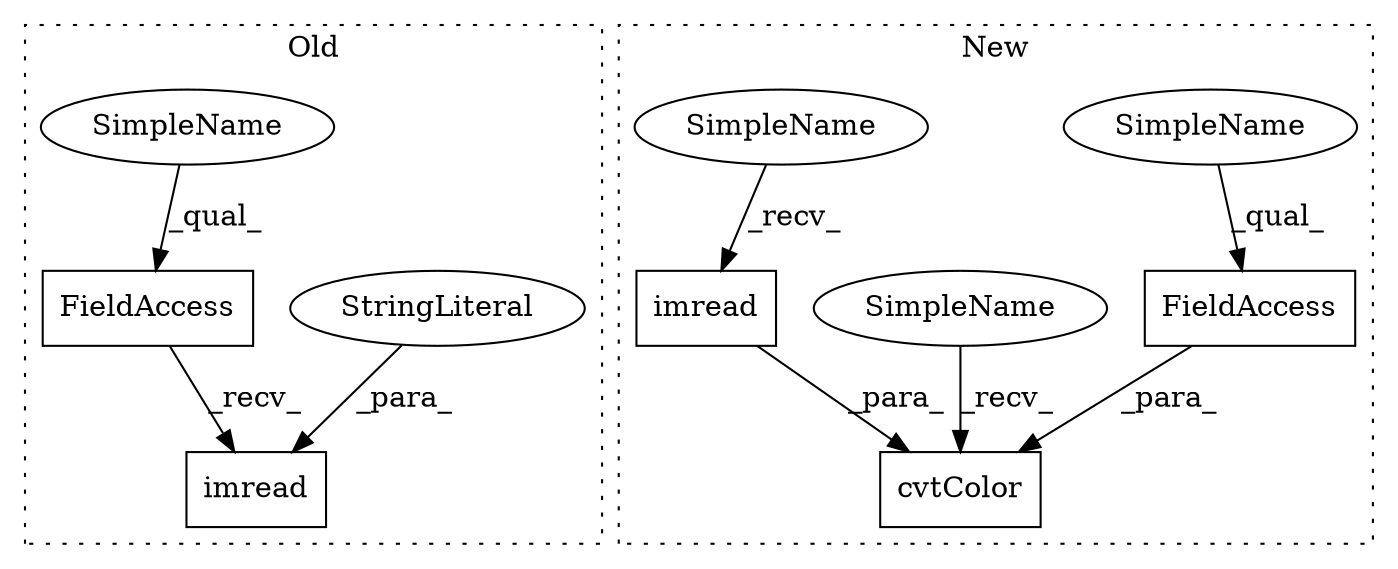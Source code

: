 digraph G {
subgraph cluster0 {
1 [label="imread" a="32" s="2401,2422" l="7,1" shape="box"];
3 [label="StringLiteral" a="45" s="2417" l="5" shape="ellipse"];
5 [label="FieldAccess" a="22" s="2390" l="10" shape="box"];
7 [label="SimpleName" a="42" s="2390" l="5" shape="ellipse"];
label = "Old";
style="dotted";
}
subgraph cluster1 {
2 [label="cvtColor" a="32" s="2385,2432" l="9,1" shape="box"];
4 [label="FieldAccess" a="22" s="2415" l="17" shape="box"];
6 [label="imread" a="32" s="2398,2413" l="7,1" shape="box"];
8 [label="SimpleName" a="42" s="2415" l="3" shape="ellipse"];
9 [label="SimpleName" a="42" s="2381" l="3" shape="ellipse"];
10 [label="SimpleName" a="42" s="2394" l="3" shape="ellipse"];
label = "New";
style="dotted";
}
3 -> 1 [label="_para_"];
4 -> 2 [label="_para_"];
5 -> 1 [label="_recv_"];
6 -> 2 [label="_para_"];
7 -> 5 [label="_qual_"];
8 -> 4 [label="_qual_"];
9 -> 2 [label="_recv_"];
10 -> 6 [label="_recv_"];
}